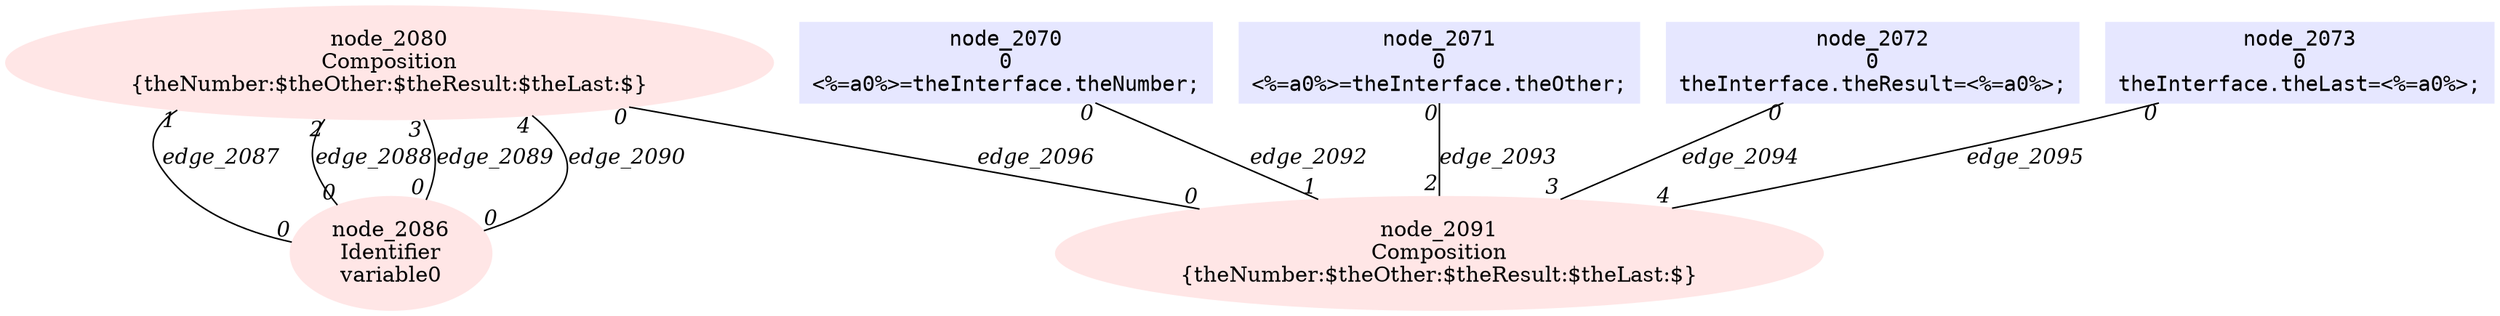 digraph g{node_2080 [shape=ellipse, style=filled, color="0.0 0.1 1.0", label="node_2080
Composition
{theNumber:$theOther:$theResult:$theLast:$}" ]
node_2086 [shape=ellipse, style=filled, color="0.0 0.1 1.0", label="node_2086
Identifier
variable0" ]
node_2091 [shape=ellipse, style=filled, color="0.0 0.1 1.0", label="node_2091
Composition
{theNumber:$theOther:$theResult:$theLast:$}" ]
node_2070 [shape=box, style=filled, color="0.66 0.1 1.0", fontname="Courier", label="node_2070
0
<%=a0%>=theInterface.theNumber;
" ]
node_2071 [shape=box, style=filled, color="0.66 0.1 1.0", fontname="Courier", label="node_2071
0
<%=a0%>=theInterface.theOther;
" ]
node_2072 [shape=box, style=filled, color="0.66 0.1 1.0", fontname="Courier", label="node_2072
0
theInterface.theResult=<%=a0%>;
" ]
node_2073 [shape=box, style=filled, color="0.66 0.1 1.0", fontname="Courier", label="node_2073
0
theInterface.theLast=<%=a0%>;
" ]
node_2080 -> node_2086 [dir=none, arrowHead=none, fontname="Times-Italic", label="edge_2087",  headlabel="0", taillabel="1" ]
node_2080 -> node_2086 [dir=none, arrowHead=none, fontname="Times-Italic", label="edge_2088",  headlabel="0", taillabel="2" ]
node_2080 -> node_2086 [dir=none, arrowHead=none, fontname="Times-Italic", label="edge_2089",  headlabel="0", taillabel="3" ]
node_2080 -> node_2086 [dir=none, arrowHead=none, fontname="Times-Italic", label="edge_2090",  headlabel="0", taillabel="4" ]
node_2070 -> node_2091 [dir=none, arrowHead=none, fontname="Times-Italic", label="edge_2092",  headlabel="1", taillabel="0" ]
node_2071 -> node_2091 [dir=none, arrowHead=none, fontname="Times-Italic", label="edge_2093",  headlabel="2", taillabel="0" ]
node_2072 -> node_2091 [dir=none, arrowHead=none, fontname="Times-Italic", label="edge_2094",  headlabel="3", taillabel="0" ]
node_2073 -> node_2091 [dir=none, arrowHead=none, fontname="Times-Italic", label="edge_2095",  headlabel="4", taillabel="0" ]
node_2080 -> node_2091 [dir=none, arrowHead=none, fontname="Times-Italic", label="edge_2096",  headlabel="0", taillabel="0" ]
}